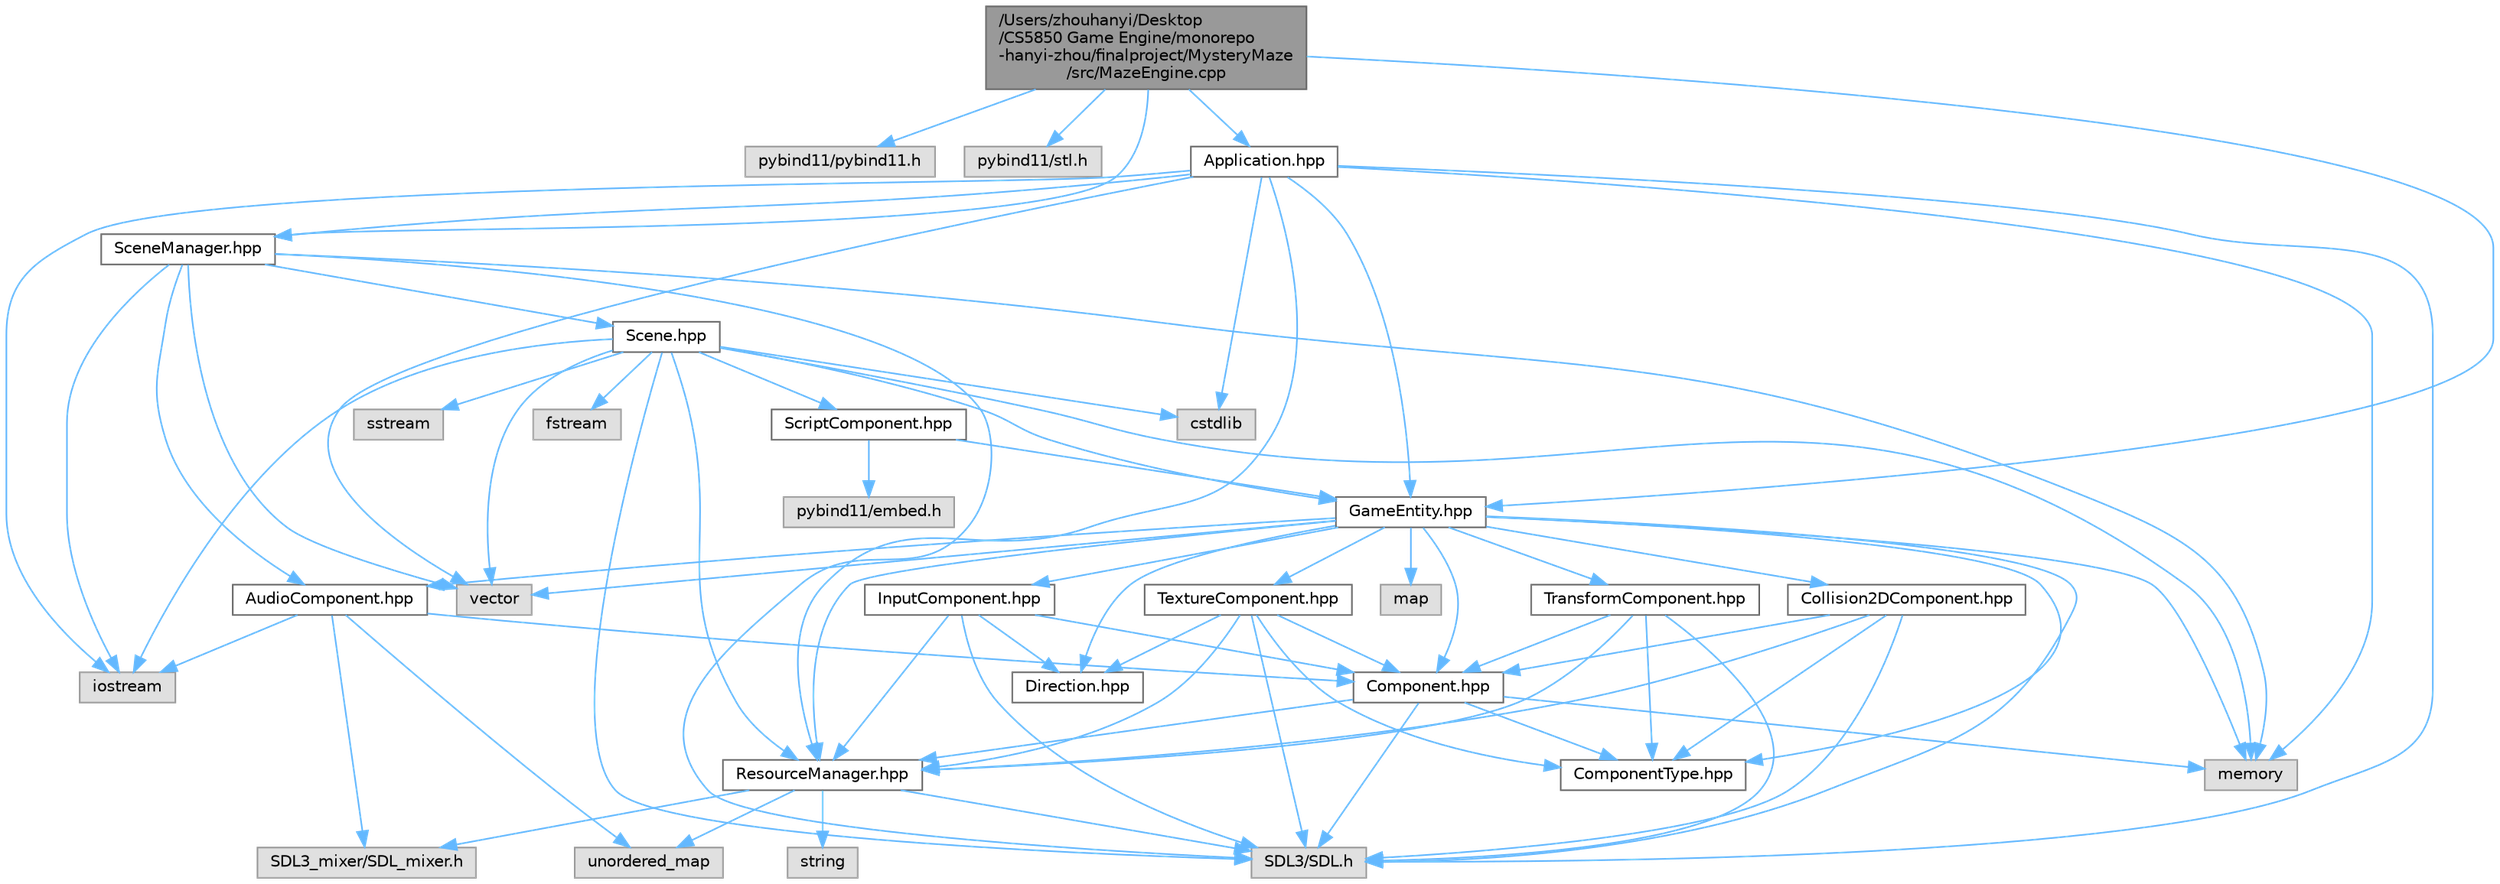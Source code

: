 digraph "/Users/zhouhanyi/Desktop/CS5850 Game Engine/monorepo-hanyi-zhou/finalproject/MysteryMaze/src/MazeEngine.cpp"
{
 // LATEX_PDF_SIZE
  bgcolor="transparent";
  edge [fontname=Helvetica,fontsize=10,labelfontname=Helvetica,labelfontsize=10];
  node [fontname=Helvetica,fontsize=10,shape=box,height=0.2,width=0.4];
  Node1 [id="Node000001",label="/Users/zhouhanyi/Desktop\l/CS5850 Game Engine/monorepo\l-hanyi-zhou/finalproject/MysteryMaze\l/src/MazeEngine.cpp",height=0.2,width=0.4,color="gray40", fillcolor="grey60", style="filled", fontcolor="black",tooltip=" "];
  Node1 -> Node2 [id="edge1_Node000001_Node000002",color="steelblue1",style="solid",tooltip=" "];
  Node2 [id="Node000002",label="pybind11/pybind11.h",height=0.2,width=0.4,color="grey60", fillcolor="#E0E0E0", style="filled",tooltip=" "];
  Node1 -> Node3 [id="edge2_Node000001_Node000003",color="steelblue1",style="solid",tooltip=" "];
  Node3 [id="Node000003",label="pybind11/stl.h",height=0.2,width=0.4,color="grey60", fillcolor="#E0E0E0", style="filled",tooltip=" "];
  Node1 -> Node4 [id="edge3_Node000001_Node000004",color="steelblue1",style="solid",tooltip=" "];
  Node4 [id="Node000004",label="Application.hpp",height=0.2,width=0.4,color="grey40", fillcolor="white", style="filled",URL="$_application_8hpp.html",tooltip=" "];
  Node4 -> Node5 [id="edge4_Node000004_Node000005",color="steelblue1",style="solid",tooltip=" "];
  Node5 [id="Node000005",label="SDL3/SDL.h",height=0.2,width=0.4,color="grey60", fillcolor="#E0E0E0", style="filled",tooltip=" "];
  Node4 -> Node6 [id="edge5_Node000004_Node000006",color="steelblue1",style="solid",tooltip=" "];
  Node6 [id="Node000006",label="cstdlib",height=0.2,width=0.4,color="grey60", fillcolor="#E0E0E0", style="filled",tooltip=" "];
  Node4 -> Node7 [id="edge6_Node000004_Node000007",color="steelblue1",style="solid",tooltip=" "];
  Node7 [id="Node000007",label="iostream",height=0.2,width=0.4,color="grey60", fillcolor="#E0E0E0", style="filled",tooltip=" "];
  Node4 -> Node8 [id="edge7_Node000004_Node000008",color="steelblue1",style="solid",tooltip=" "];
  Node8 [id="Node000008",label="memory",height=0.2,width=0.4,color="grey60", fillcolor="#E0E0E0", style="filled",tooltip=" "];
  Node4 -> Node9 [id="edge8_Node000004_Node000009",color="steelblue1",style="solid",tooltip=" "];
  Node9 [id="Node000009",label="vector",height=0.2,width=0.4,color="grey60", fillcolor="#E0E0E0", style="filled",tooltip=" "];
  Node4 -> Node10 [id="edge9_Node000004_Node000010",color="steelblue1",style="solid",tooltip=" "];
  Node10 [id="Node000010",label="GameEntity.hpp",height=0.2,width=0.4,color="grey40", fillcolor="white", style="filled",URL="$_game_entity_8hpp.html",tooltip=" "];
  Node10 -> Node5 [id="edge10_Node000010_Node000005",color="steelblue1",style="solid",tooltip=" "];
  Node10 -> Node11 [id="edge11_Node000010_Node000011",color="steelblue1",style="solid",tooltip=" "];
  Node11 [id="Node000011",label="map",height=0.2,width=0.4,color="grey60", fillcolor="#E0E0E0", style="filled",tooltip=" "];
  Node10 -> Node8 [id="edge12_Node000010_Node000008",color="steelblue1",style="solid",tooltip=" "];
  Node10 -> Node9 [id="edge13_Node000010_Node000009",color="steelblue1",style="solid",tooltip=" "];
  Node10 -> Node12 [id="edge14_Node000010_Node000012",color="steelblue1",style="solid",tooltip=" "];
  Node12 [id="Node000012",label="AudioComponent.hpp",height=0.2,width=0.4,color="grey40", fillcolor="white", style="filled",URL="$_audio_component_8hpp.html",tooltip=" "];
  Node12 -> Node13 [id="edge15_Node000012_Node000013",color="steelblue1",style="solid",tooltip=" "];
  Node13 [id="Node000013",label="SDL3_mixer/SDL_mixer.h",height=0.2,width=0.4,color="grey60", fillcolor="#E0E0E0", style="filled",tooltip=" "];
  Node12 -> Node7 [id="edge16_Node000012_Node000007",color="steelblue1",style="solid",tooltip=" "];
  Node12 -> Node14 [id="edge17_Node000012_Node000014",color="steelblue1",style="solid",tooltip=" "];
  Node14 [id="Node000014",label="unordered_map",height=0.2,width=0.4,color="grey60", fillcolor="#E0E0E0", style="filled",tooltip=" "];
  Node12 -> Node15 [id="edge18_Node000012_Node000015",color="steelblue1",style="solid",tooltip=" "];
  Node15 [id="Node000015",label="Component.hpp",height=0.2,width=0.4,color="grey40", fillcolor="white", style="filled",URL="$_component_8hpp.html",tooltip=" "];
  Node15 -> Node5 [id="edge19_Node000015_Node000005",color="steelblue1",style="solid",tooltip=" "];
  Node15 -> Node8 [id="edge20_Node000015_Node000008",color="steelblue1",style="solid",tooltip=" "];
  Node15 -> Node16 [id="edge21_Node000015_Node000016",color="steelblue1",style="solid",tooltip=" "];
  Node16 [id="Node000016",label="ComponentType.hpp",height=0.2,width=0.4,color="grey40", fillcolor="white", style="filled",URL="$_component_type_8hpp.html",tooltip=" "];
  Node15 -> Node17 [id="edge22_Node000015_Node000017",color="steelblue1",style="solid",tooltip=" "];
  Node17 [id="Node000017",label="ResourceManager.hpp",height=0.2,width=0.4,color="grey40", fillcolor="white", style="filled",URL="$_resource_manager_8hpp.html",tooltip=" "];
  Node17 -> Node5 [id="edge23_Node000017_Node000005",color="steelblue1",style="solid",tooltip=" "];
  Node17 -> Node13 [id="edge24_Node000017_Node000013",color="steelblue1",style="solid",tooltip=" "];
  Node17 -> Node18 [id="edge25_Node000017_Node000018",color="steelblue1",style="solid",tooltip=" "];
  Node18 [id="Node000018",label="string",height=0.2,width=0.4,color="grey60", fillcolor="#E0E0E0", style="filled",tooltip=" "];
  Node17 -> Node14 [id="edge26_Node000017_Node000014",color="steelblue1",style="solid",tooltip=" "];
  Node10 -> Node19 [id="edge27_Node000010_Node000019",color="steelblue1",style="solid",tooltip=" "];
  Node19 [id="Node000019",label="Collision2DComponent.hpp",height=0.2,width=0.4,color="grey40", fillcolor="white", style="filled",URL="$_collision2_d_component_8hpp.html",tooltip=" "];
  Node19 -> Node5 [id="edge28_Node000019_Node000005",color="steelblue1",style="solid",tooltip=" "];
  Node19 -> Node15 [id="edge29_Node000019_Node000015",color="steelblue1",style="solid",tooltip=" "];
  Node19 -> Node16 [id="edge30_Node000019_Node000016",color="steelblue1",style="solid",tooltip=" "];
  Node19 -> Node17 [id="edge31_Node000019_Node000017",color="steelblue1",style="solid",tooltip=" "];
  Node10 -> Node15 [id="edge32_Node000010_Node000015",color="steelblue1",style="solid",tooltip=" "];
  Node10 -> Node16 [id="edge33_Node000010_Node000016",color="steelblue1",style="solid",tooltip=" "];
  Node10 -> Node20 [id="edge34_Node000010_Node000020",color="steelblue1",style="solid",tooltip=" "];
  Node20 [id="Node000020",label="Direction.hpp",height=0.2,width=0.4,color="grey40", fillcolor="white", style="filled",URL="$_direction_8hpp.html",tooltip=" "];
  Node10 -> Node21 [id="edge35_Node000010_Node000021",color="steelblue1",style="solid",tooltip=" "];
  Node21 [id="Node000021",label="InputComponent.hpp",height=0.2,width=0.4,color="grey40", fillcolor="white", style="filled",URL="$_input_component_8hpp.html",tooltip=" "];
  Node21 -> Node5 [id="edge36_Node000021_Node000005",color="steelblue1",style="solid",tooltip=" "];
  Node21 -> Node15 [id="edge37_Node000021_Node000015",color="steelblue1",style="solid",tooltip=" "];
  Node21 -> Node20 [id="edge38_Node000021_Node000020",color="steelblue1",style="solid",tooltip=" "];
  Node21 -> Node17 [id="edge39_Node000021_Node000017",color="steelblue1",style="solid",tooltip=" "];
  Node10 -> Node17 [id="edge40_Node000010_Node000017",color="steelblue1",style="solid",tooltip=" "];
  Node10 -> Node22 [id="edge41_Node000010_Node000022",color="steelblue1",style="solid",tooltip=" "];
  Node22 [id="Node000022",label="TextureComponent.hpp",height=0.2,width=0.4,color="grey40", fillcolor="white", style="filled",URL="$_texture_component_8hpp.html",tooltip=" "];
  Node22 -> Node5 [id="edge42_Node000022_Node000005",color="steelblue1",style="solid",tooltip=" "];
  Node22 -> Node15 [id="edge43_Node000022_Node000015",color="steelblue1",style="solid",tooltip=" "];
  Node22 -> Node16 [id="edge44_Node000022_Node000016",color="steelblue1",style="solid",tooltip=" "];
  Node22 -> Node20 [id="edge45_Node000022_Node000020",color="steelblue1",style="solid",tooltip=" "];
  Node22 -> Node17 [id="edge46_Node000022_Node000017",color="steelblue1",style="solid",tooltip=" "];
  Node10 -> Node23 [id="edge47_Node000010_Node000023",color="steelblue1",style="solid",tooltip=" "];
  Node23 [id="Node000023",label="TransformComponent.hpp",height=0.2,width=0.4,color="grey40", fillcolor="white", style="filled",URL="$_transform_component_8hpp.html",tooltip=" "];
  Node23 -> Node5 [id="edge48_Node000023_Node000005",color="steelblue1",style="solid",tooltip=" "];
  Node23 -> Node15 [id="edge49_Node000023_Node000015",color="steelblue1",style="solid",tooltip=" "];
  Node23 -> Node16 [id="edge50_Node000023_Node000016",color="steelblue1",style="solid",tooltip=" "];
  Node23 -> Node17 [id="edge51_Node000023_Node000017",color="steelblue1",style="solid",tooltip=" "];
  Node4 -> Node17 [id="edge52_Node000004_Node000017",color="steelblue1",style="solid",tooltip=" "];
  Node4 -> Node24 [id="edge53_Node000004_Node000024",color="steelblue1",style="solid",tooltip=" "];
  Node24 [id="Node000024",label="SceneManager.hpp",height=0.2,width=0.4,color="grey40", fillcolor="white", style="filled",URL="$_scene_manager_8hpp.html",tooltip=" "];
  Node24 -> Node5 [id="edge54_Node000024_Node000005",color="steelblue1",style="solid",tooltip=" "];
  Node24 -> Node7 [id="edge55_Node000024_Node000007",color="steelblue1",style="solid",tooltip=" "];
  Node24 -> Node8 [id="edge56_Node000024_Node000008",color="steelblue1",style="solid",tooltip=" "];
  Node24 -> Node9 [id="edge57_Node000024_Node000009",color="steelblue1",style="solid",tooltip=" "];
  Node24 -> Node12 [id="edge58_Node000024_Node000012",color="steelblue1",style="solid",tooltip=" "];
  Node24 -> Node25 [id="edge59_Node000024_Node000025",color="steelblue1",style="solid",tooltip=" "];
  Node25 [id="Node000025",label="Scene.hpp",height=0.2,width=0.4,color="grey40", fillcolor="white", style="filled",URL="$_scene_8hpp.html",tooltip=" "];
  Node25 -> Node5 [id="edge60_Node000025_Node000005",color="steelblue1",style="solid",tooltip=" "];
  Node25 -> Node6 [id="edge61_Node000025_Node000006",color="steelblue1",style="solid",tooltip=" "];
  Node25 -> Node26 [id="edge62_Node000025_Node000026",color="steelblue1",style="solid",tooltip=" "];
  Node26 [id="Node000026",label="fstream",height=0.2,width=0.4,color="grey60", fillcolor="#E0E0E0", style="filled",tooltip=" "];
  Node25 -> Node7 [id="edge63_Node000025_Node000007",color="steelblue1",style="solid",tooltip=" "];
  Node25 -> Node8 [id="edge64_Node000025_Node000008",color="steelblue1",style="solid",tooltip=" "];
  Node25 -> Node27 [id="edge65_Node000025_Node000027",color="steelblue1",style="solid",tooltip=" "];
  Node27 [id="Node000027",label="sstream",height=0.2,width=0.4,color="grey60", fillcolor="#E0E0E0", style="filled",tooltip=" "];
  Node25 -> Node9 [id="edge66_Node000025_Node000009",color="steelblue1",style="solid",tooltip=" "];
  Node25 -> Node10 [id="edge67_Node000025_Node000010",color="steelblue1",style="solid",tooltip=" "];
  Node25 -> Node17 [id="edge68_Node000025_Node000017",color="steelblue1",style="solid",tooltip=" "];
  Node25 -> Node28 [id="edge69_Node000025_Node000028",color="steelblue1",style="solid",tooltip=" "];
  Node28 [id="Node000028",label="ScriptComponent.hpp",height=0.2,width=0.4,color="grey40", fillcolor="white", style="filled",URL="$_script_component_8hpp.html",tooltip=" "];
  Node28 -> Node29 [id="edge70_Node000028_Node000029",color="steelblue1",style="solid",tooltip=" "];
  Node29 [id="Node000029",label="pybind11/embed.h",height=0.2,width=0.4,color="grey60", fillcolor="#E0E0E0", style="filled",tooltip=" "];
  Node28 -> Node10 [id="edge71_Node000028_Node000010",color="steelblue1",style="solid",tooltip=" "];
  Node1 -> Node10 [id="edge72_Node000001_Node000010",color="steelblue1",style="solid",tooltip=" "];
  Node1 -> Node24 [id="edge73_Node000001_Node000024",color="steelblue1",style="solid",tooltip=" "];
}
